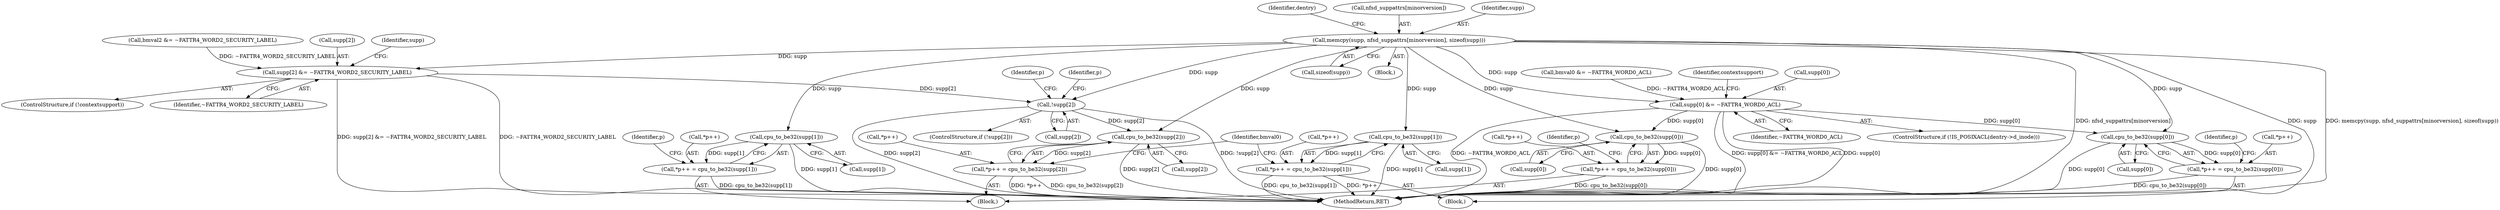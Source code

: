 digraph "0_linux_c70422f760c120480fee4de6c38804c72aa26bc1_12@API" {
"1000421" [label="(Call,memcpy(supp, nfsd_suppattrs[minorversion], sizeof(supp)))"];
"1000434" [label="(Call,supp[0] &= ~FATTR4_WORD0_ACL)"];
"1000472" [label="(Call,cpu_to_be32(supp[0]))"];
"1000468" [label="(Call,*p++ = cpu_to_be32(supp[0]))"];
"1000505" [label="(Call,cpu_to_be32(supp[0]))"];
"1000501" [label="(Call,*p++ = cpu_to_be32(supp[0]))"];
"1000442" [label="(Call,supp[2] &= ~FATTR4_WORD2_SECURITY_LABEL)"];
"1000448" [label="(Call,!supp[2])"];
"1000521" [label="(Call,cpu_to_be32(supp[2]))"];
"1000517" [label="(Call,*p++ = cpu_to_be32(supp[2]))"];
"1000480" [label="(Call,cpu_to_be32(supp[1]))"];
"1000476" [label="(Call,*p++ = cpu_to_be32(supp[1]))"];
"1000513" [label="(Call,cpu_to_be32(supp[1]))"];
"1000509" [label="(Call,*p++ = cpu_to_be32(supp[1]))"];
"1000443" [label="(Call,supp[2])"];
"1000441" [label="(Identifier,contextsupport)"];
"1000487" [label="(Identifier,p)"];
"1000481" [label="(Call,supp[1])"];
"1000438" [label="(Identifier,~FATTR4_WORD0_ACL)"];
"1000426" [label="(Call,sizeof(supp))"];
"1000473" [label="(Call,supp[0])"];
"1000512" [label="(Identifier,p)"];
"1000520" [label="(Identifier,p)"];
"1000454" [label="(Identifier,p)"];
"1000510" [label="(Call,*p++)"];
"1000468" [label="(Call,*p++ = cpu_to_be32(supp[0]))"];
"1000447" [label="(ControlStructure,if (!supp[2]))"];
"1000509" [label="(Call,*p++ = cpu_to_be32(supp[1]))"];
"1000432" [label="(Identifier,dentry)"];
"1000477" [label="(Call,*p++)"];
"1000479" [label="(Identifier,p)"];
"1000423" [label="(Call,nfsd_suppattrs[minorversion])"];
"1000422" [label="(Identifier,supp)"];
"1000419" [label="(Block,)"];
"1000518" [label="(Call,*p++)"];
"1000527" [label="(Identifier,bmval0)"];
"1000435" [label="(Call,supp[0])"];
"1000434" [label="(Call,supp[0] &= ~FATTR4_WORD0_ACL)"];
"1000480" [label="(Call,cpu_to_be32(supp[1]))"];
"1000514" [label="(Call,supp[1])"];
"1000448" [label="(Call,!supp[2])"];
"1000522" [label="(Call,supp[2])"];
"1000450" [label="(Identifier,supp)"];
"1000380" [label="(Call,bmval2 &= ~FATTR4_WORD2_SECURITY_LABEL)"];
"1000469" [label="(Call,*p++)"];
"1000446" [label="(Identifier,~FATTR4_WORD2_SECURITY_LABEL)"];
"1000521" [label="(Call,cpu_to_be32(supp[2]))"];
"1000442" [label="(Call,supp[2] &= ~FATTR4_WORD2_SECURITY_LABEL)"];
"1000517" [label="(Call,*p++ = cpu_to_be32(supp[2]))"];
"1000485" [label="(Block,)"];
"1001934" [label="(MethodReturn,RET)"];
"1000421" [label="(Call,memcpy(supp, nfsd_suppattrs[minorversion], sizeof(supp)))"];
"1000472" [label="(Call,cpu_to_be32(supp[0]))"];
"1000506" [label="(Call,supp[0])"];
"1000428" [label="(ControlStructure,if (!IS_POSIXACL(dentry->d_inode)))"];
"1000449" [label="(Call,supp[2])"];
"1000513" [label="(Call,cpu_to_be32(supp[1]))"];
"1000501" [label="(Call,*p++ = cpu_to_be32(supp[0]))"];
"1000439" [label="(ControlStructure,if (!contextsupport))"];
"1000452" [label="(Block,)"];
"1000476" [label="(Call,*p++ = cpu_to_be32(supp[1]))"];
"1000316" [label="(Call,bmval0 &= ~FATTR4_WORD0_ACL)"];
"1000505" [label="(Call,cpu_to_be32(supp[0]))"];
"1000502" [label="(Call,*p++)"];
"1000421" -> "1000419"  [label="AST: "];
"1000421" -> "1000426"  [label="CFG: "];
"1000422" -> "1000421"  [label="AST: "];
"1000423" -> "1000421"  [label="AST: "];
"1000426" -> "1000421"  [label="AST: "];
"1000432" -> "1000421"  [label="CFG: "];
"1000421" -> "1001934"  [label="DDG: nfsd_suppattrs[minorversion]"];
"1000421" -> "1001934"  [label="DDG: supp"];
"1000421" -> "1001934"  [label="DDG: memcpy(supp, nfsd_suppattrs[minorversion], sizeof(supp))"];
"1000421" -> "1000434"  [label="DDG: supp"];
"1000421" -> "1000442"  [label="DDG: supp"];
"1000421" -> "1000448"  [label="DDG: supp"];
"1000421" -> "1000472"  [label="DDG: supp"];
"1000421" -> "1000480"  [label="DDG: supp"];
"1000421" -> "1000505"  [label="DDG: supp"];
"1000421" -> "1000513"  [label="DDG: supp"];
"1000421" -> "1000521"  [label="DDG: supp"];
"1000434" -> "1000428"  [label="AST: "];
"1000434" -> "1000438"  [label="CFG: "];
"1000435" -> "1000434"  [label="AST: "];
"1000438" -> "1000434"  [label="AST: "];
"1000441" -> "1000434"  [label="CFG: "];
"1000434" -> "1001934"  [label="DDG: ~FATTR4_WORD0_ACL"];
"1000434" -> "1001934"  [label="DDG: supp[0] &= ~FATTR4_WORD0_ACL"];
"1000434" -> "1001934"  [label="DDG: supp[0]"];
"1000316" -> "1000434"  [label="DDG: ~FATTR4_WORD0_ACL"];
"1000434" -> "1000472"  [label="DDG: supp[0]"];
"1000434" -> "1000505"  [label="DDG: supp[0]"];
"1000472" -> "1000468"  [label="AST: "];
"1000472" -> "1000473"  [label="CFG: "];
"1000473" -> "1000472"  [label="AST: "];
"1000468" -> "1000472"  [label="CFG: "];
"1000472" -> "1001934"  [label="DDG: supp[0]"];
"1000472" -> "1000468"  [label="DDG: supp[0]"];
"1000468" -> "1000452"  [label="AST: "];
"1000469" -> "1000468"  [label="AST: "];
"1000479" -> "1000468"  [label="CFG: "];
"1000468" -> "1001934"  [label="DDG: cpu_to_be32(supp[0])"];
"1000505" -> "1000501"  [label="AST: "];
"1000505" -> "1000506"  [label="CFG: "];
"1000506" -> "1000505"  [label="AST: "];
"1000501" -> "1000505"  [label="CFG: "];
"1000505" -> "1001934"  [label="DDG: supp[0]"];
"1000505" -> "1000501"  [label="DDG: supp[0]"];
"1000501" -> "1000485"  [label="AST: "];
"1000502" -> "1000501"  [label="AST: "];
"1000512" -> "1000501"  [label="CFG: "];
"1000501" -> "1001934"  [label="DDG: cpu_to_be32(supp[0])"];
"1000442" -> "1000439"  [label="AST: "];
"1000442" -> "1000446"  [label="CFG: "];
"1000443" -> "1000442"  [label="AST: "];
"1000446" -> "1000442"  [label="AST: "];
"1000450" -> "1000442"  [label="CFG: "];
"1000442" -> "1001934"  [label="DDG: supp[2] &= ~FATTR4_WORD2_SECURITY_LABEL"];
"1000442" -> "1001934"  [label="DDG: ~FATTR4_WORD2_SECURITY_LABEL"];
"1000380" -> "1000442"  [label="DDG: ~FATTR4_WORD2_SECURITY_LABEL"];
"1000442" -> "1000448"  [label="DDG: supp[2]"];
"1000448" -> "1000447"  [label="AST: "];
"1000448" -> "1000449"  [label="CFG: "];
"1000449" -> "1000448"  [label="AST: "];
"1000454" -> "1000448"  [label="CFG: "];
"1000487" -> "1000448"  [label="CFG: "];
"1000448" -> "1001934"  [label="DDG: supp[2]"];
"1000448" -> "1001934"  [label="DDG: !supp[2]"];
"1000448" -> "1000521"  [label="DDG: supp[2]"];
"1000521" -> "1000517"  [label="AST: "];
"1000521" -> "1000522"  [label="CFG: "];
"1000522" -> "1000521"  [label="AST: "];
"1000517" -> "1000521"  [label="CFG: "];
"1000521" -> "1001934"  [label="DDG: supp[2]"];
"1000521" -> "1000517"  [label="DDG: supp[2]"];
"1000517" -> "1000485"  [label="AST: "];
"1000518" -> "1000517"  [label="AST: "];
"1000527" -> "1000517"  [label="CFG: "];
"1000517" -> "1001934"  [label="DDG: *p++"];
"1000517" -> "1001934"  [label="DDG: cpu_to_be32(supp[2])"];
"1000480" -> "1000476"  [label="AST: "];
"1000480" -> "1000481"  [label="CFG: "];
"1000481" -> "1000480"  [label="AST: "];
"1000476" -> "1000480"  [label="CFG: "];
"1000480" -> "1001934"  [label="DDG: supp[1]"];
"1000480" -> "1000476"  [label="DDG: supp[1]"];
"1000476" -> "1000452"  [label="AST: "];
"1000477" -> "1000476"  [label="AST: "];
"1000527" -> "1000476"  [label="CFG: "];
"1000476" -> "1001934"  [label="DDG: *p++"];
"1000476" -> "1001934"  [label="DDG: cpu_to_be32(supp[1])"];
"1000513" -> "1000509"  [label="AST: "];
"1000513" -> "1000514"  [label="CFG: "];
"1000514" -> "1000513"  [label="AST: "];
"1000509" -> "1000513"  [label="CFG: "];
"1000513" -> "1001934"  [label="DDG: supp[1]"];
"1000513" -> "1000509"  [label="DDG: supp[1]"];
"1000509" -> "1000485"  [label="AST: "];
"1000510" -> "1000509"  [label="AST: "];
"1000520" -> "1000509"  [label="CFG: "];
"1000509" -> "1001934"  [label="DDG: cpu_to_be32(supp[1])"];
}
